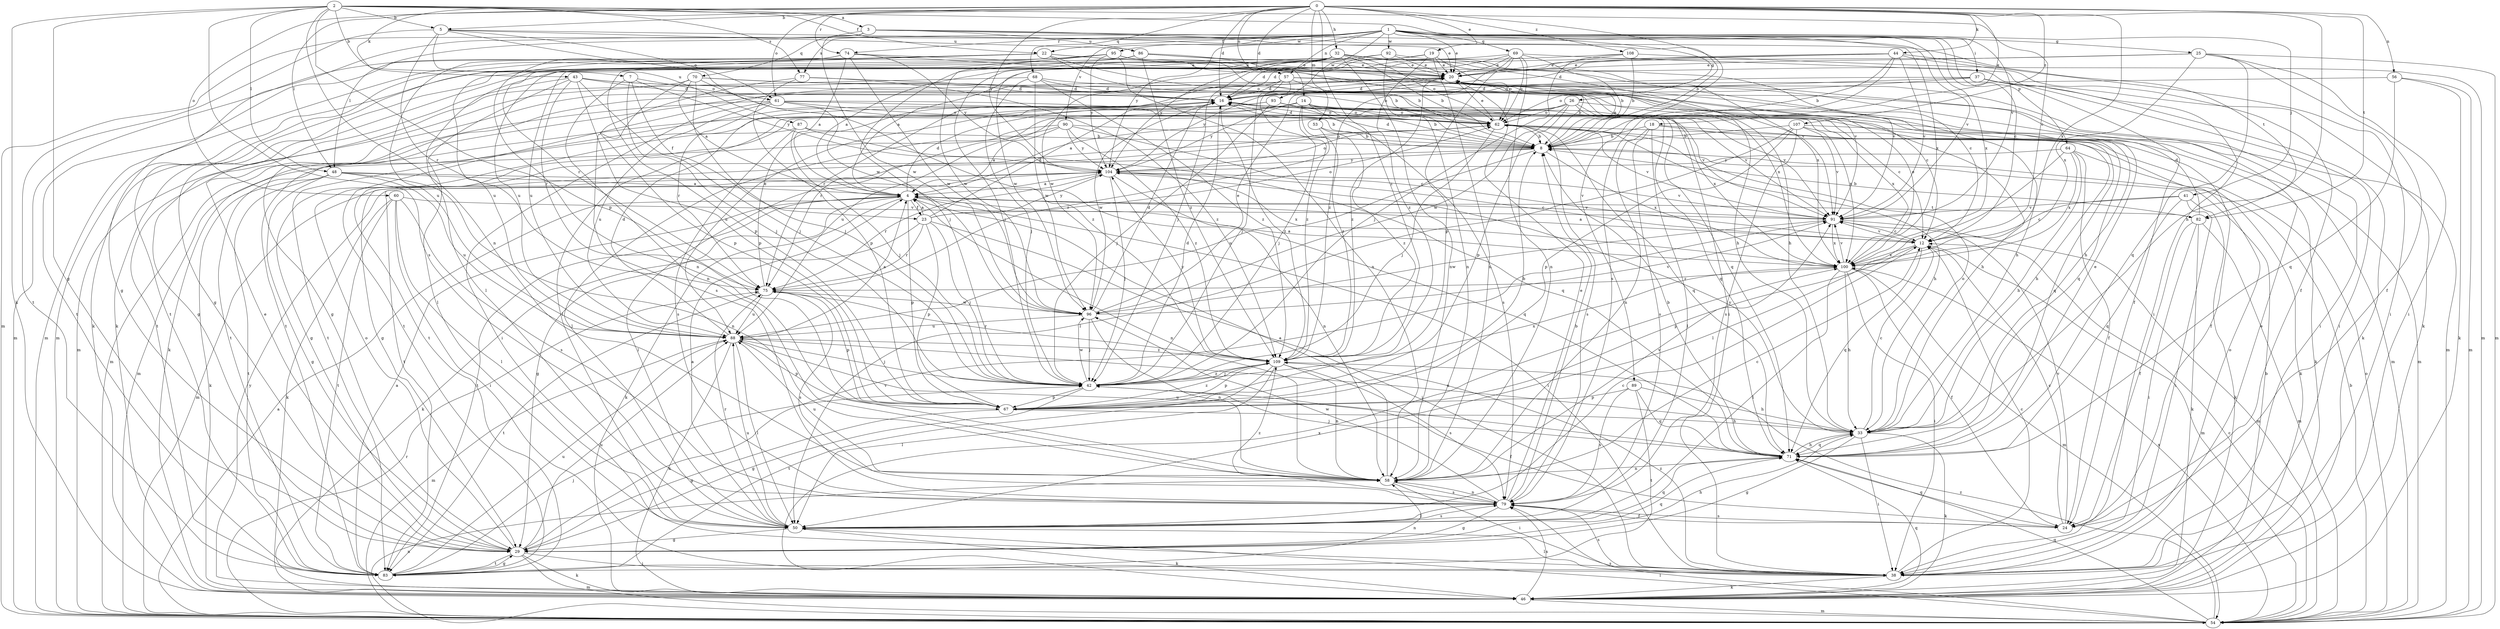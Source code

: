 strict digraph  {
0;
1;
2;
3;
4;
5;
7;
8;
12;
14;
16;
18;
19;
20;
22;
23;
24;
25;
26;
29;
32;
33;
37;
38;
41;
42;
43;
44;
46;
48;
50;
53;
54;
56;
57;
58;
60;
61;
62;
64;
67;
68;
69;
70;
71;
74;
75;
77;
79;
82;
83;
86;
87;
88;
89;
90;
91;
92;
93;
95;
96;
100;
104;
107;
108;
109;
0 -> 5  [label=b];
0 -> 14  [label=d];
0 -> 16  [label=d];
0 -> 18  [label=e];
0 -> 19  [label=e];
0 -> 32  [label=h];
0 -> 33  [label=h];
0 -> 43  [label=k];
0 -> 44  [label=k];
0 -> 48  [label=l];
0 -> 53  [label=m];
0 -> 56  [label=n];
0 -> 57  [label=n];
0 -> 60  [label=o];
0 -> 61  [label=o];
0 -> 68  [label=q];
0 -> 74  [label=r];
0 -> 82  [label=t];
0 -> 89  [label=v];
0 -> 100  [label=x];
0 -> 104  [label=y];
0 -> 107  [label=z];
0 -> 108  [label=z];
0 -> 109  [label=z];
1 -> 12  [label=c];
1 -> 20  [label=e];
1 -> 22  [label=f];
1 -> 25  [label=g];
1 -> 26  [label=g];
1 -> 29  [label=g];
1 -> 37  [label=i];
1 -> 41  [label=j];
1 -> 48  [label=l];
1 -> 57  [label=n];
1 -> 64  [label=p];
1 -> 69  [label=q];
1 -> 74  [label=r];
1 -> 77  [label=s];
1 -> 90  [label=v];
1 -> 91  [label=v];
1 -> 92  [label=w];
1 -> 93  [label=w];
1 -> 95  [label=w];
1 -> 100  [label=x];
1 -> 104  [label=y];
2 -> 3  [label=a];
2 -> 5  [label=b];
2 -> 7  [label=b];
2 -> 12  [label=c];
2 -> 22  [label=f];
2 -> 29  [label=g];
2 -> 46  [label=k];
2 -> 48  [label=l];
2 -> 58  [label=n];
2 -> 67  [label=p];
2 -> 77  [label=s];
2 -> 79  [label=s];
2 -> 91  [label=v];
3 -> 8  [label=b];
3 -> 54  [label=m];
3 -> 70  [label=q];
3 -> 82  [label=t];
3 -> 86  [label=u];
3 -> 96  [label=w];
3 -> 100  [label=x];
4 -> 16  [label=d];
4 -> 23  [label=f];
4 -> 29  [label=g];
4 -> 38  [label=i];
4 -> 46  [label=k];
4 -> 58  [label=n];
4 -> 67  [label=p];
4 -> 82  [label=t];
4 -> 83  [label=t];
4 -> 91  [label=v];
5 -> 20  [label=e];
5 -> 61  [label=o];
5 -> 75  [label=r];
5 -> 83  [label=t];
5 -> 86  [label=u];
5 -> 87  [label=u];
5 -> 96  [label=w];
7 -> 23  [label=f];
7 -> 42  [label=j];
7 -> 58  [label=n];
7 -> 61  [label=o];
7 -> 104  [label=y];
8 -> 16  [label=d];
8 -> 20  [label=e];
8 -> 83  [label=t];
8 -> 88  [label=u];
8 -> 100  [label=x];
8 -> 104  [label=y];
12 -> 4  [label=a];
12 -> 54  [label=m];
12 -> 67  [label=p];
12 -> 71  [label=q];
12 -> 91  [label=v];
12 -> 100  [label=x];
14 -> 42  [label=j];
14 -> 50  [label=l];
14 -> 54  [label=m];
14 -> 62  [label=o];
14 -> 75  [label=r];
14 -> 79  [label=s];
14 -> 88  [label=u];
14 -> 91  [label=v];
14 -> 100  [label=x];
14 -> 104  [label=y];
14 -> 109  [label=z];
16 -> 62  [label=o];
16 -> 71  [label=q];
16 -> 83  [label=t];
16 -> 88  [label=u];
16 -> 91  [label=v];
16 -> 96  [label=w];
16 -> 100  [label=x];
16 -> 109  [label=z];
18 -> 8  [label=b];
18 -> 33  [label=h];
18 -> 50  [label=l];
18 -> 58  [label=n];
18 -> 71  [label=q];
18 -> 79  [label=s];
19 -> 16  [label=d];
19 -> 20  [label=e];
19 -> 58  [label=n];
19 -> 62  [label=o];
19 -> 96  [label=w];
19 -> 109  [label=z];
20 -> 16  [label=d];
20 -> 29  [label=g];
20 -> 33  [label=h];
20 -> 38  [label=i];
20 -> 83  [label=t];
20 -> 109  [label=z];
22 -> 8  [label=b];
22 -> 20  [label=e];
22 -> 54  [label=m];
22 -> 58  [label=n];
22 -> 62  [label=o];
22 -> 67  [label=p];
22 -> 88  [label=u];
22 -> 91  [label=v];
23 -> 4  [label=a];
23 -> 16  [label=d];
23 -> 38  [label=i];
23 -> 42  [label=j];
23 -> 46  [label=k];
23 -> 62  [label=o];
23 -> 67  [label=p];
23 -> 75  [label=r];
23 -> 104  [label=y];
24 -> 12  [label=c];
24 -> 71  [label=q];
24 -> 79  [label=s];
24 -> 91  [label=v];
25 -> 4  [label=a];
25 -> 20  [label=e];
25 -> 24  [label=f];
25 -> 38  [label=i];
25 -> 54  [label=m];
25 -> 71  [label=q];
25 -> 100  [label=x];
26 -> 4  [label=a];
26 -> 12  [label=c];
26 -> 33  [label=h];
26 -> 54  [label=m];
26 -> 62  [label=o];
26 -> 67  [label=p];
26 -> 83  [label=t];
26 -> 96  [label=w];
29 -> 20  [label=e];
29 -> 33  [label=h];
29 -> 38  [label=i];
29 -> 46  [label=k];
29 -> 54  [label=m];
29 -> 62  [label=o];
29 -> 71  [label=q];
29 -> 83  [label=t];
29 -> 88  [label=u];
29 -> 91  [label=v];
32 -> 8  [label=b];
32 -> 12  [label=c];
32 -> 20  [label=e];
32 -> 29  [label=g];
32 -> 33  [label=h];
32 -> 42  [label=j];
32 -> 46  [label=k];
32 -> 54  [label=m];
32 -> 58  [label=n];
32 -> 62  [label=o];
32 -> 96  [label=w];
32 -> 100  [label=x];
32 -> 104  [label=y];
33 -> 12  [label=c];
33 -> 29  [label=g];
33 -> 38  [label=i];
33 -> 46  [label=k];
33 -> 62  [label=o];
33 -> 71  [label=q];
33 -> 88  [label=u];
33 -> 104  [label=y];
37 -> 16  [label=d];
37 -> 24  [label=f];
37 -> 38  [label=i];
37 -> 46  [label=k];
37 -> 62  [label=o];
37 -> 104  [label=y];
38 -> 12  [label=c];
38 -> 20  [label=e];
38 -> 46  [label=k];
38 -> 50  [label=l];
38 -> 62  [label=o];
38 -> 79  [label=s];
38 -> 109  [label=z];
41 -> 12  [label=c];
41 -> 38  [label=i];
41 -> 46  [label=k];
41 -> 71  [label=q];
41 -> 91  [label=v];
42 -> 16  [label=d];
42 -> 24  [label=f];
42 -> 29  [label=g];
42 -> 67  [label=p];
42 -> 96  [label=w];
42 -> 100  [label=x];
42 -> 109  [label=z];
43 -> 12  [label=c];
43 -> 16  [label=d];
43 -> 29  [label=g];
43 -> 42  [label=j];
43 -> 50  [label=l];
43 -> 62  [label=o];
43 -> 67  [label=p];
43 -> 75  [label=r];
44 -> 8  [label=b];
44 -> 16  [label=d];
44 -> 20  [label=e];
44 -> 24  [label=f];
44 -> 38  [label=i];
44 -> 79  [label=s];
44 -> 88  [label=u];
44 -> 91  [label=v];
46 -> 8  [label=b];
46 -> 54  [label=m];
46 -> 71  [label=q];
46 -> 79  [label=s];
46 -> 100  [label=x];
46 -> 104  [label=y];
48 -> 4  [label=a];
48 -> 29  [label=g];
48 -> 46  [label=k];
48 -> 58  [label=n];
48 -> 71  [label=q];
48 -> 83  [label=t];
48 -> 88  [label=u];
50 -> 4  [label=a];
50 -> 12  [label=c];
50 -> 29  [label=g];
50 -> 46  [label=k];
50 -> 71  [label=q];
50 -> 75  [label=r];
50 -> 79  [label=s];
50 -> 88  [label=u];
53 -> 8  [label=b];
53 -> 75  [label=r];
53 -> 109  [label=z];
54 -> 4  [label=a];
54 -> 8  [label=b];
54 -> 12  [label=c];
54 -> 50  [label=l];
54 -> 58  [label=n];
54 -> 62  [label=o];
54 -> 71  [label=q];
54 -> 75  [label=r];
54 -> 79  [label=s];
54 -> 100  [label=x];
54 -> 109  [label=z];
56 -> 16  [label=d];
56 -> 46  [label=k];
56 -> 54  [label=m];
56 -> 71  [label=q];
57 -> 8  [label=b];
57 -> 16  [label=d];
57 -> 33  [label=h];
57 -> 42  [label=j];
57 -> 54  [label=m];
57 -> 75  [label=r];
57 -> 83  [label=t];
57 -> 109  [label=z];
58 -> 4  [label=a];
58 -> 12  [label=c];
58 -> 38  [label=i];
58 -> 79  [label=s];
58 -> 88  [label=u];
58 -> 91  [label=v];
60 -> 38  [label=i];
60 -> 46  [label=k];
60 -> 50  [label=l];
60 -> 79  [label=s];
60 -> 83  [label=t];
60 -> 91  [label=v];
61 -> 8  [label=b];
61 -> 38  [label=i];
61 -> 54  [label=m];
61 -> 62  [label=o];
61 -> 71  [label=q];
61 -> 75  [label=r];
61 -> 88  [label=u];
61 -> 91  [label=v];
62 -> 8  [label=b];
62 -> 16  [label=d];
62 -> 20  [label=e];
62 -> 29  [label=g];
62 -> 33  [label=h];
62 -> 42  [label=j];
62 -> 71  [label=q];
62 -> 79  [label=s];
62 -> 91  [label=v];
64 -> 24  [label=f];
64 -> 33  [label=h];
64 -> 46  [label=k];
64 -> 50  [label=l];
64 -> 100  [label=x];
64 -> 104  [label=y];
67 -> 8  [label=b];
67 -> 29  [label=g];
67 -> 33  [label=h];
67 -> 109  [label=z];
68 -> 16  [label=d];
68 -> 42  [label=j];
68 -> 54  [label=m];
68 -> 96  [label=w];
68 -> 100  [label=x];
68 -> 109  [label=z];
69 -> 8  [label=b];
69 -> 16  [label=d];
69 -> 20  [label=e];
69 -> 38  [label=i];
69 -> 58  [label=n];
69 -> 62  [label=o];
69 -> 67  [label=p];
69 -> 88  [label=u];
69 -> 109  [label=z];
70 -> 4  [label=a];
70 -> 16  [label=d];
70 -> 42  [label=j];
70 -> 67  [label=p];
70 -> 71  [label=q];
70 -> 83  [label=t];
70 -> 109  [label=z];
71 -> 8  [label=b];
71 -> 20  [label=e];
71 -> 33  [label=h];
71 -> 42  [label=j];
71 -> 58  [label=n];
71 -> 88  [label=u];
74 -> 4  [label=a];
74 -> 20  [label=e];
74 -> 54  [label=m];
74 -> 83  [label=t];
74 -> 91  [label=v];
74 -> 96  [label=w];
74 -> 104  [label=y];
75 -> 20  [label=e];
75 -> 67  [label=p];
75 -> 79  [label=s];
75 -> 83  [label=t];
75 -> 88  [label=u];
75 -> 96  [label=w];
77 -> 16  [label=d];
77 -> 67  [label=p];
77 -> 79  [label=s];
77 -> 109  [label=z];
79 -> 8  [label=b];
79 -> 20  [label=e];
79 -> 24  [label=f];
79 -> 29  [label=g];
79 -> 50  [label=l];
79 -> 58  [label=n];
79 -> 96  [label=w];
79 -> 109  [label=z];
82 -> 8  [label=b];
82 -> 16  [label=d];
82 -> 24  [label=f];
82 -> 38  [label=i];
82 -> 46  [label=k];
82 -> 54  [label=m];
83 -> 4  [label=a];
83 -> 29  [label=g];
83 -> 42  [label=j];
83 -> 58  [label=n];
83 -> 88  [label=u];
86 -> 20  [label=e];
86 -> 33  [label=h];
86 -> 42  [label=j];
86 -> 46  [label=k];
86 -> 91  [label=v];
86 -> 109  [label=z];
87 -> 8  [label=b];
87 -> 29  [label=g];
87 -> 42  [label=j];
87 -> 71  [label=q];
87 -> 79  [label=s];
88 -> 4  [label=a];
88 -> 16  [label=d];
88 -> 42  [label=j];
88 -> 46  [label=k];
88 -> 50  [label=l];
88 -> 54  [label=m];
88 -> 67  [label=p];
88 -> 109  [label=z];
89 -> 33  [label=h];
89 -> 67  [label=p];
89 -> 71  [label=q];
89 -> 79  [label=s];
89 -> 83  [label=t];
90 -> 4  [label=a];
90 -> 8  [label=b];
90 -> 12  [label=c];
90 -> 50  [label=l];
90 -> 54  [label=m];
90 -> 104  [label=y];
90 -> 109  [label=z];
91 -> 12  [label=c];
91 -> 54  [label=m];
91 -> 96  [label=w];
91 -> 100  [label=x];
92 -> 4  [label=a];
92 -> 20  [label=e];
92 -> 42  [label=j];
92 -> 46  [label=k];
92 -> 58  [label=n];
93 -> 8  [label=b];
93 -> 42  [label=j];
93 -> 46  [label=k];
93 -> 62  [label=o];
93 -> 83  [label=t];
93 -> 100  [label=x];
95 -> 8  [label=b];
95 -> 20  [label=e];
95 -> 38  [label=i];
95 -> 58  [label=n];
95 -> 75  [label=r];
95 -> 83  [label=t];
95 -> 88  [label=u];
95 -> 96  [label=w];
95 -> 104  [label=y];
96 -> 16  [label=d];
96 -> 20  [label=e];
96 -> 42  [label=j];
96 -> 58  [label=n];
96 -> 88  [label=u];
96 -> 91  [label=v];
100 -> 4  [label=a];
100 -> 20  [label=e];
100 -> 24  [label=f];
100 -> 33  [label=h];
100 -> 38  [label=i];
100 -> 50  [label=l];
100 -> 54  [label=m];
100 -> 75  [label=r];
100 -> 91  [label=v];
104 -> 4  [label=a];
104 -> 12  [label=c];
104 -> 42  [label=j];
104 -> 50  [label=l];
104 -> 54  [label=m];
104 -> 58  [label=n];
104 -> 62  [label=o];
104 -> 75  [label=r];
104 -> 91  [label=v];
104 -> 100  [label=x];
107 -> 8  [label=b];
107 -> 24  [label=f];
107 -> 46  [label=k];
107 -> 50  [label=l];
107 -> 67  [label=p];
107 -> 79  [label=s];
107 -> 91  [label=v];
108 -> 8  [label=b];
108 -> 20  [label=e];
108 -> 42  [label=j];
108 -> 50  [label=l];
108 -> 54  [label=m];
109 -> 42  [label=j];
109 -> 50  [label=l];
109 -> 58  [label=n];
109 -> 67  [label=p];
109 -> 75  [label=r];
109 -> 79  [label=s];
109 -> 83  [label=t];
109 -> 104  [label=y];
}
